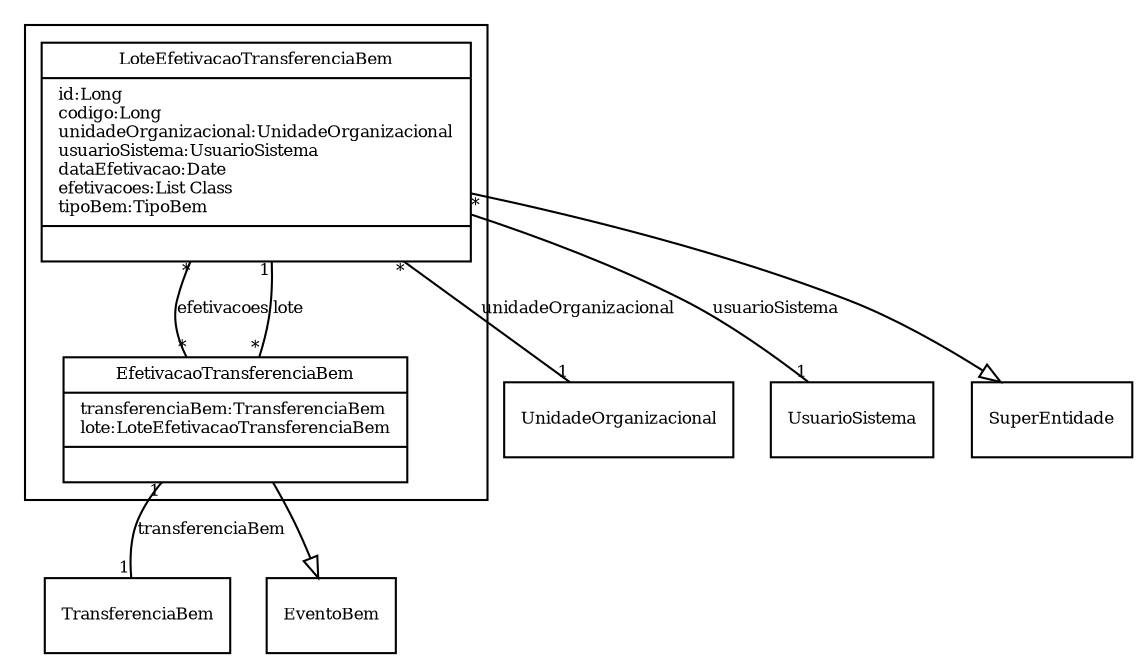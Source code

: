 digraph G{
fontname = "Times-Roman"
fontsize = 8

node [
        fontname = "Times-Roman"
        fontsize = 8
        shape = "record"
]

edge [
        fontname = "Times-Roman"
        fontsize = 8
]

subgraph clusterEFETIVACAO_DE_TRANSFERENCIA_DE_BENS_IMOVEIS
{
LoteEfetivacaoTransferenciaBem [label = "{LoteEfetivacaoTransferenciaBem|id:Long\lcodigo:Long\lunidadeOrganizacional:UnidadeOrganizacional\lusuarioSistema:UsuarioSistema\ldataEfetivacao:Date\lefetivacoes:List Class\ltipoBem:TipoBem\l|\l}"]
EfetivacaoTransferenciaBem [label = "{EfetivacaoTransferenciaBem|transferenciaBem:TransferenciaBem\llote:LoteEfetivacaoTransferenciaBem\l|\l}"]
}
edge [arrowhead = "none" headlabel = "1" taillabel = "*"] LoteEfetivacaoTransferenciaBem -> UnidadeOrganizacional [label = "unidadeOrganizacional"]
edge [arrowhead = "none" headlabel = "1" taillabel = "*"] LoteEfetivacaoTransferenciaBem -> UsuarioSistema [label = "usuarioSistema"]
edge [arrowhead = "none" headlabel = "*" taillabel = "*"] LoteEfetivacaoTransferenciaBem -> EfetivacaoTransferenciaBem [label = "efetivacoes"]
edge [ arrowhead = "empty" headlabel = "" taillabel = ""] LoteEfetivacaoTransferenciaBem -> SuperEntidade
edge [arrowhead = "none" headlabel = "1" taillabel = "1"] EfetivacaoTransferenciaBem -> TransferenciaBem [label = "transferenciaBem"]
edge [arrowhead = "none" headlabel = "1" taillabel = "*"] EfetivacaoTransferenciaBem -> LoteEfetivacaoTransferenciaBem [label = "lote"]
edge [ arrowhead = "empty" headlabel = "" taillabel = ""] EfetivacaoTransferenciaBem -> EventoBem
}
